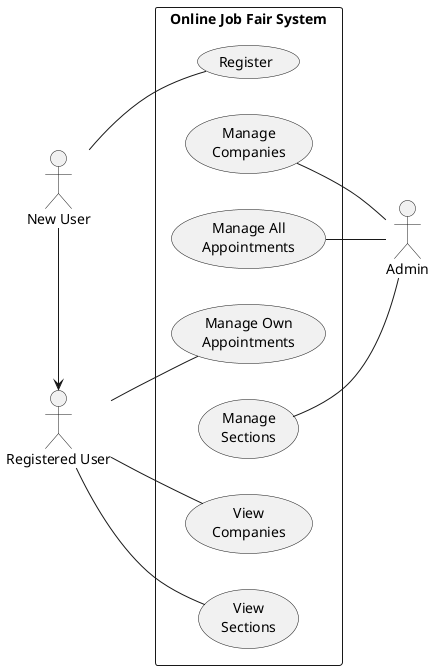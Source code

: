 @startuml Online Job Fair System Use Case Diagram
left to right direction

rectangle "Online Job Fair System" as BookingSystem {
    usecase "Register" as Register
    usecase "Manage\nCompanies" as ManageCompanies
    usecase "Manage All\nAppointments" as ManageAllAppointments
    usecase "Manage Own\nAppointments" as ManageOwnAppointments
    usecase "Manage\nSections" as ManageSections
    usecase "View\nCompanies" as ViewCompanies
    usecase "View\nSections" as ViewSections
}
actor "New User" as NUser
NUser -- Register

actor "Registered User" as RUser
RUser -- ViewCompanies
RUser -- ViewSections
RUser -- ManageOwnAppointments


actor "Admin" as Ad
ManageCompanies -- Ad
ManageSections -- Ad
ManageAllAppointments -- Ad

NUser -> RUser

@enduml